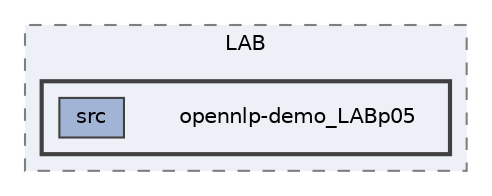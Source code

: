 digraph "C:/Users/13pedro/OneDrive/ULL/Programación/LAB/opennlp-demo_LABp05"
{
 // LATEX_PDF_SIZE
  bgcolor="transparent";
  edge [fontname=Helvetica,fontsize=10,labelfontname=Helvetica,labelfontsize=10];
  node [fontname=Helvetica,fontsize=10,shape=box,height=0.2,width=0.4];
  compound=true
  subgraph clusterdir_6e6ae58377e815394727dc3ea14dbae8 {
    graph [ bgcolor="#edf0f7", pencolor="grey50", label="LAB", fontname=Helvetica,fontsize=10 style="filled,dashed", URL="dir_6e6ae58377e815394727dc3ea14dbae8.html",tooltip=""]
  subgraph clusterdir_1a51d6d53c916c0b8068a5988a0e7140 {
    graph [ bgcolor="#edf0f7", pencolor="grey25", label="", fontname=Helvetica,fontsize=10 style="filled,bold", URL="dir_1a51d6d53c916c0b8068a5988a0e7140.html",tooltip=""]
    dir_1a51d6d53c916c0b8068a5988a0e7140 [shape=plaintext, label="opennlp-demo_LABp05"];
  dir_91e7058269f1ac1b2a980513cf7961f6 [label="src", fillcolor="#a2b4d6", color="grey25", style="filled", URL="dir_91e7058269f1ac1b2a980513cf7961f6.html",tooltip=""];
  }
  }
}
